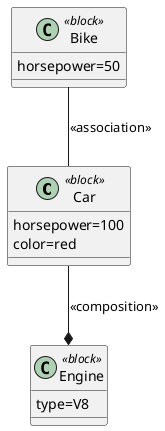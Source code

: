 @startuml
class Car <<block>> {
  horsepower=100
  color=red
}
class Bike <<block>> {
  horsepower=50
}
class Engine <<block>> {
  type=V8
}
Car --* Engine : <<composition>>
Bike -- Car : <<association>>
@enduml